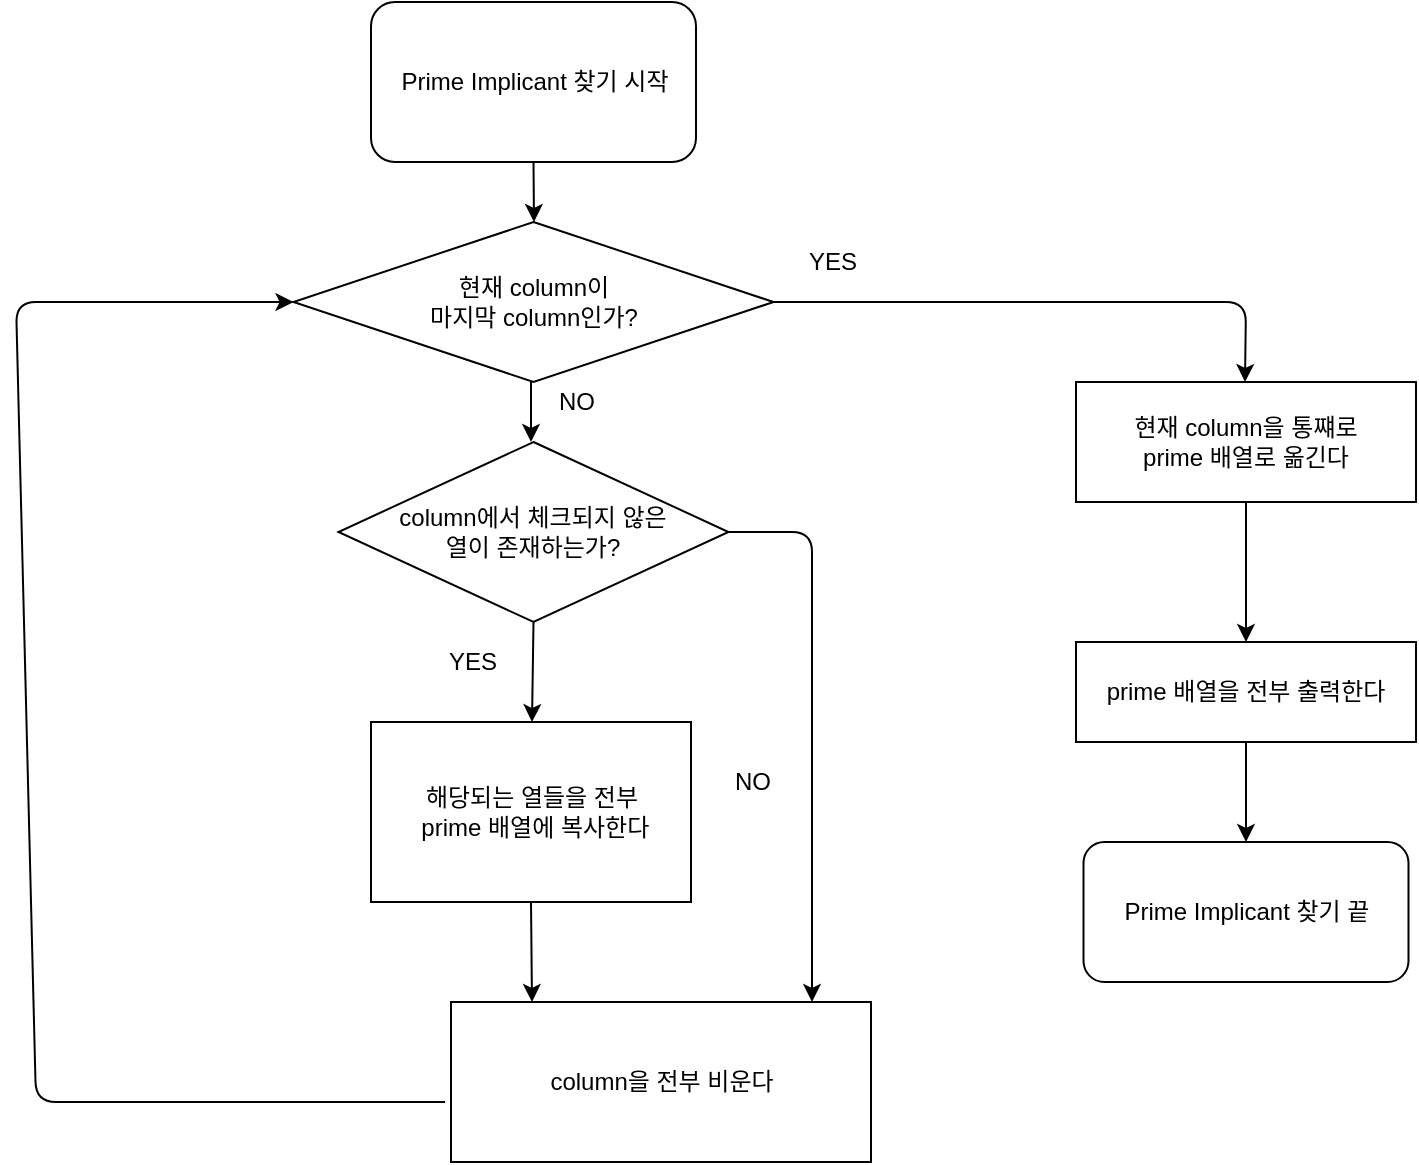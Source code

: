 <mxfile version="14.7.0" type="github">
  <diagram id="C5RBs43oDa-KdzZeNtuy" name="Page-1">
    <mxGraphModel dx="1422" dy="794" grid="1" gridSize="10" guides="1" tooltips="1" connect="1" arrows="1" fold="1" page="1" pageScale="1" pageWidth="827" pageHeight="1169" math="0" shadow="0">
      <root>
        <mxCell id="WIyWlLk6GJQsqaUBKTNV-0" />
        <mxCell id="WIyWlLk6GJQsqaUBKTNV-1" parent="WIyWlLk6GJQsqaUBKTNV-0" />
        <mxCell id="ilHjckOKYucNb9eBmFh5-6" value="column에서 체크되지 않은&lt;br&gt;열이 존재하는가?" style="rhombus;whiteSpace=wrap;html=1;" parent="WIyWlLk6GJQsqaUBKTNV-1" vertex="1">
          <mxGeometry x="221.25" y="240" width="195" height="90" as="geometry" />
        </mxCell>
        <mxCell id="ilHjckOKYucNb9eBmFh5-7" value="" style="endArrow=classic;html=1;exitX=0.5;exitY=1;exitDx=0;exitDy=0;" parent="WIyWlLk6GJQsqaUBKTNV-1" source="ilHjckOKYucNb9eBmFh5-6" edge="1">
          <mxGeometry width="50" height="50" relative="1" as="geometry">
            <mxPoint x="557.5" y="510" as="sourcePoint" />
            <mxPoint x="318" y="380" as="targetPoint" />
          </mxGeometry>
        </mxCell>
        <mxCell id="ilHjckOKYucNb9eBmFh5-8" value="" style="endArrow=classic;html=1;exitX=1;exitY=0.5;exitDx=0;exitDy=0;" parent="WIyWlLk6GJQsqaUBKTNV-1" source="ilHjckOKYucNb9eBmFh5-6" edge="1">
          <mxGeometry width="50" height="50" relative="1" as="geometry">
            <mxPoint x="557.5" y="510" as="sourcePoint" />
            <mxPoint x="458" y="520" as="targetPoint" />
            <Array as="points">
              <mxPoint x="458" y="285" />
            </Array>
          </mxGeometry>
        </mxCell>
        <mxCell id="ilHjckOKYucNb9eBmFh5-9" value="YES" style="text;html=1;align=center;verticalAlign=middle;resizable=0;points=[];autosize=1;strokeColor=none;" parent="WIyWlLk6GJQsqaUBKTNV-1" vertex="1">
          <mxGeometry x="267.5" y="340" width="40" height="20" as="geometry" />
        </mxCell>
        <mxCell id="ilHjckOKYucNb9eBmFh5-10" value="NO" style="text;html=1;align=center;verticalAlign=middle;resizable=0;points=[];autosize=1;strokeColor=none;" parent="WIyWlLk6GJQsqaUBKTNV-1" vertex="1">
          <mxGeometry x="412.5" y="400" width="30" height="20" as="geometry" />
        </mxCell>
        <mxCell id="ilHjckOKYucNb9eBmFh5-11" value="해당되는 열들을 전부&lt;br&gt;&amp;nbsp;prime 배열에 복사한다" style="rounded=0;whiteSpace=wrap;html=1;" parent="WIyWlLk6GJQsqaUBKTNV-1" vertex="1">
          <mxGeometry x="237.5" y="380" width="160" height="90" as="geometry" />
        </mxCell>
        <mxCell id="ilHjckOKYucNb9eBmFh5-12" value="" style="endArrow=classic;html=1;exitX=0.5;exitY=1;exitDx=0;exitDy=0;" parent="WIyWlLk6GJQsqaUBKTNV-1" source="ilHjckOKYucNb9eBmFh5-11" edge="1">
          <mxGeometry width="50" height="50" relative="1" as="geometry">
            <mxPoint x="557.5" y="510" as="sourcePoint" />
            <mxPoint x="318" y="520" as="targetPoint" />
          </mxGeometry>
        </mxCell>
        <mxCell id="ilHjckOKYucNb9eBmFh5-13" value="Prime Implicant 찾기 끝" style="rounded=1;whiteSpace=wrap;html=1;" parent="WIyWlLk6GJQsqaUBKTNV-1" vertex="1">
          <mxGeometry x="593.75" y="440" width="162.5" height="70" as="geometry" />
        </mxCell>
        <mxCell id="ilHjckOKYucNb9eBmFh5-18" value="" style="endArrow=classic;html=1;exitX=0.5;exitY=1;exitDx=0;exitDy=0;entryX=0.5;entryY=0;entryDx=0;entryDy=0;" parent="WIyWlLk6GJQsqaUBKTNV-1" edge="1">
          <mxGeometry width="50" height="50" relative="1" as="geometry">
            <mxPoint x="317.5" y="210" as="sourcePoint" />
            <mxPoint x="317.5" y="240" as="targetPoint" />
          </mxGeometry>
        </mxCell>
        <mxCell id="ilHjckOKYucNb9eBmFh5-29" value="" style="endArrow=classic;html=1;exitX=1;exitY=0.5;exitDx=0;exitDy=0;" parent="WIyWlLk6GJQsqaUBKTNV-1" source="gcOLoh5SwgWhX1WgK6il-2" edge="1">
          <mxGeometry width="50" height="50" relative="1" as="geometry">
            <mxPoint x="674.5" y="160" as="sourcePoint" />
            <mxPoint x="674.5" y="210" as="targetPoint" />
            <Array as="points">
              <mxPoint x="675" y="170" />
            </Array>
          </mxGeometry>
        </mxCell>
        <mxCell id="ilHjckOKYucNb9eBmFh5-30" value="현재 column을 통쨰로 &lt;br&gt;prime 배열로 옮긴다" style="rounded=0;whiteSpace=wrap;html=1;" parent="WIyWlLk6GJQsqaUBKTNV-1" vertex="1">
          <mxGeometry x="590" y="210" width="170" height="60" as="geometry" />
        </mxCell>
        <mxCell id="ilHjckOKYucNb9eBmFh5-31" value="" style="endArrow=classic;html=1;exitX=0.5;exitY=1;exitDx=0;exitDy=0;" parent="WIyWlLk6GJQsqaUBKTNV-1" source="ilHjckOKYucNb9eBmFh5-30" edge="1">
          <mxGeometry width="50" height="50" relative="1" as="geometry">
            <mxPoint x="680" y="455" as="sourcePoint" />
            <mxPoint x="675" y="340" as="targetPoint" />
          </mxGeometry>
        </mxCell>
        <mxCell id="ilHjckOKYucNb9eBmFh5-34" value="column을 전부 비운다" style="rounded=0;whiteSpace=wrap;html=1;" parent="WIyWlLk6GJQsqaUBKTNV-1" vertex="1">
          <mxGeometry x="277.5" y="520" width="210" height="80" as="geometry" />
        </mxCell>
        <mxCell id="gcOLoh5SwgWhX1WgK6il-0" value="Prime Implicant 찾기 시작" style="rounded=1;whiteSpace=wrap;html=1;" vertex="1" parent="WIyWlLk6GJQsqaUBKTNV-1">
          <mxGeometry x="237.5" y="20" width="162.5" height="80" as="geometry" />
        </mxCell>
        <mxCell id="gcOLoh5SwgWhX1WgK6il-1" value="" style="endArrow=classic;html=1;exitX=0.5;exitY=1;exitDx=0;exitDy=0;" edge="1" parent="WIyWlLk6GJQsqaUBKTNV-1" source="gcOLoh5SwgWhX1WgK6il-0">
          <mxGeometry width="50" height="50" relative="1" as="geometry">
            <mxPoint x="520" y="170" as="sourcePoint" />
            <mxPoint x="319" y="130" as="targetPoint" />
          </mxGeometry>
        </mxCell>
        <mxCell id="gcOLoh5SwgWhX1WgK6il-2" value="현재 column이&lt;br&gt;마지막 column인가?" style="rhombus;whiteSpace=wrap;html=1;" vertex="1" parent="WIyWlLk6GJQsqaUBKTNV-1">
          <mxGeometry x="198.75" y="130" width="240" height="80" as="geometry" />
        </mxCell>
        <mxCell id="gcOLoh5SwgWhX1WgK6il-3" value="YES" style="text;html=1;align=center;verticalAlign=middle;resizable=0;points=[];autosize=1;strokeColor=none;" vertex="1" parent="WIyWlLk6GJQsqaUBKTNV-1">
          <mxGeometry x="447.5" y="140" width="40" height="20" as="geometry" />
        </mxCell>
        <mxCell id="gcOLoh5SwgWhX1WgK6il-4" value="NO" style="text;html=1;align=center;verticalAlign=middle;resizable=0;points=[];autosize=1;strokeColor=none;" vertex="1" parent="WIyWlLk6GJQsqaUBKTNV-1">
          <mxGeometry x="325" y="210" width="30" height="20" as="geometry" />
        </mxCell>
        <mxCell id="gcOLoh5SwgWhX1WgK6il-5" value="" style="endArrow=classic;html=1;exitX=-0.014;exitY=0.625;exitDx=0;exitDy=0;exitPerimeter=0;entryX=0;entryY=0.5;entryDx=0;entryDy=0;" edge="1" parent="WIyWlLk6GJQsqaUBKTNV-1" source="ilHjckOKYucNb9eBmFh5-34" target="gcOLoh5SwgWhX1WgK6il-2">
          <mxGeometry width="50" height="50" relative="1" as="geometry">
            <mxPoint x="130" y="670" as="sourcePoint" />
            <mxPoint x="180" y="620" as="targetPoint" />
            <Array as="points">
              <mxPoint x="70" y="570" />
              <mxPoint x="60" y="170" />
            </Array>
          </mxGeometry>
        </mxCell>
        <mxCell id="gcOLoh5SwgWhX1WgK6il-7" value="prime 배열을 전부 출력한다" style="rounded=0;whiteSpace=wrap;html=1;" vertex="1" parent="WIyWlLk6GJQsqaUBKTNV-1">
          <mxGeometry x="590" y="340" width="170" height="50" as="geometry" />
        </mxCell>
        <mxCell id="gcOLoh5SwgWhX1WgK6il-8" value="" style="endArrow=classic;html=1;exitX=0.5;exitY=1;exitDx=0;exitDy=0;" edge="1" parent="WIyWlLk6GJQsqaUBKTNV-1" source="gcOLoh5SwgWhX1WgK6il-7">
          <mxGeometry width="50" height="50" relative="1" as="geometry">
            <mxPoint x="640" y="490" as="sourcePoint" />
            <mxPoint x="675" y="440" as="targetPoint" />
          </mxGeometry>
        </mxCell>
      </root>
    </mxGraphModel>
  </diagram>
</mxfile>
